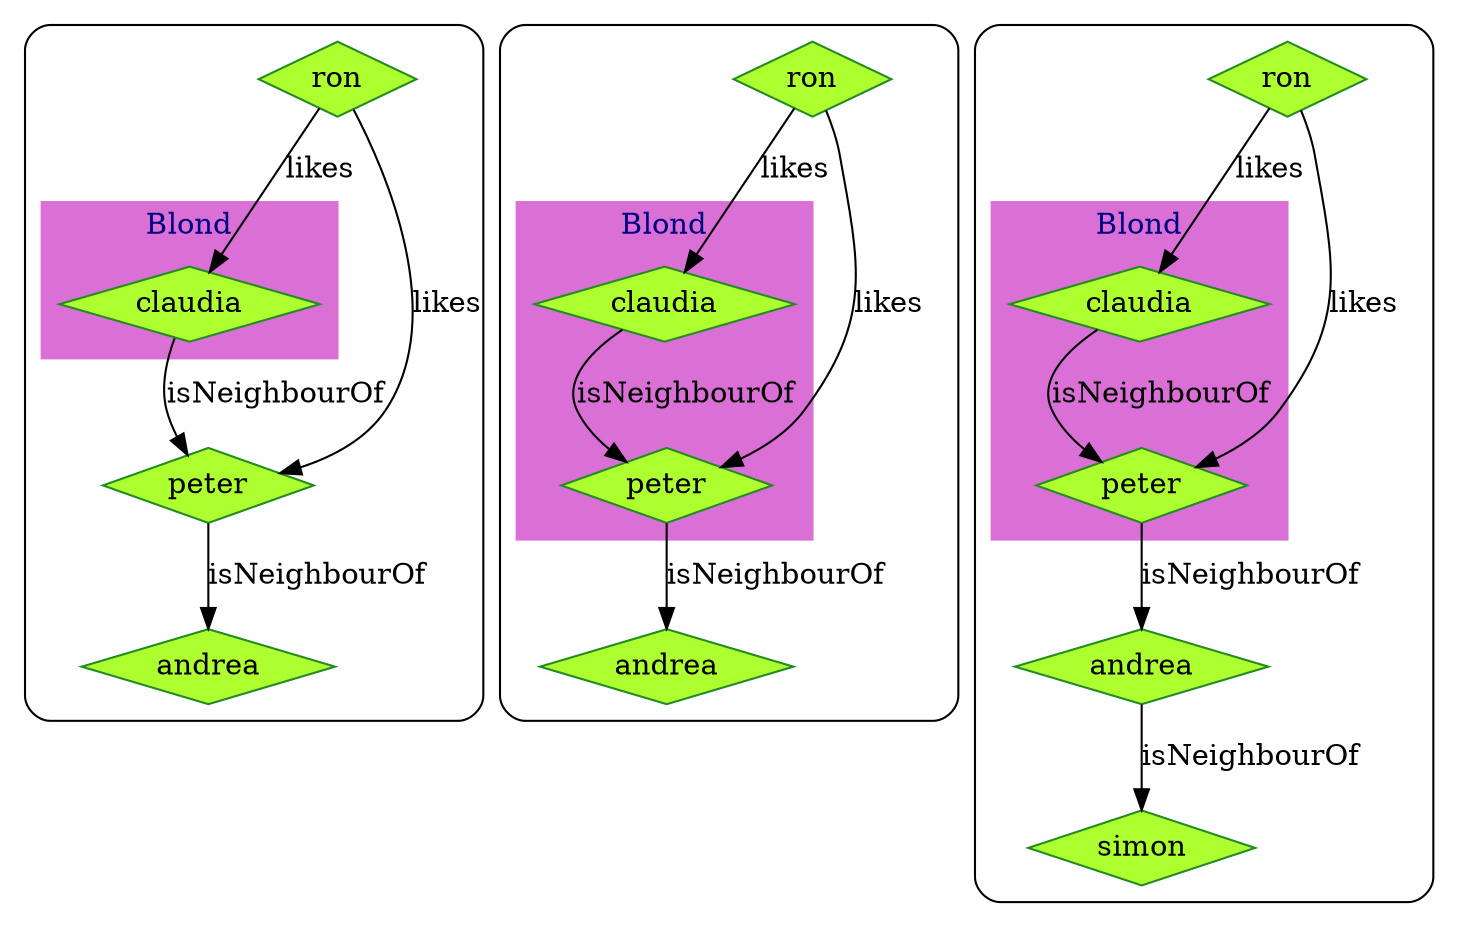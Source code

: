 digraph {
    node [shape=diamond,style=filled,color=forestgreen,fillcolor=greenyellow];
    subgraph cluster_top {
        tron [label=ron];
        style=rounded;
        subgraph tBlond {
            subgraph cluster_tBlond {
                style=filled;fontcolor=navy;color=orchid;
                label=Blond;
                tclaudia [label=claudia];
            }
            tpeter [label=peter];
        }
        tandrea [label=andrea];
        tron -> tclaudia    [label=likes];
        tron -> tpeter      [label=likes];
        tclaudia -> tpeter  [label=isNeighbourOf];
        tpeter   -> tandrea [label=isNeighbourOf];
    }
    subgraph cluster_mid {
        mron [label=ron];
        style=rounded;
        subgraph cluster_mBlond {
            style=filled;fontcolor=navy;color=orchid;
            label=Blond;
            mclaudia [label=claudia];
            mpeter   [label=peter];
        }
        mandrea [label=andrea];
        mron -> mclaudia    [label=likes];
        mron -> mpeter      [label=likes];
        mclaudia -> mpeter  [label=isNeighbourOf];
        mpeter   -> mandrea [label=isNeighbourOf];
    }
    subgraph cluster_bot {
        bron [label=ron];
        style=rounded;
        subgraph cluster_bBlond {
            style=filled;fontcolor=navy;color=orchid;
            label=Blond;
            bclaudia [label=claudia];
            bpeter   [label=peter];
        }
        bandrea [label=andrea];
        bsimon  [label=simon];
        bron -> bclaudia    [label=likes];
        bron -> bpeter      [label=likes];
        bclaudia -> bpeter  [label=isNeighbourOf];
        bpeter   -> bandrea [label=isNeighbourOf];
        bandrea  -> bsimon  [label=isNeighbourOf];
    }
}

